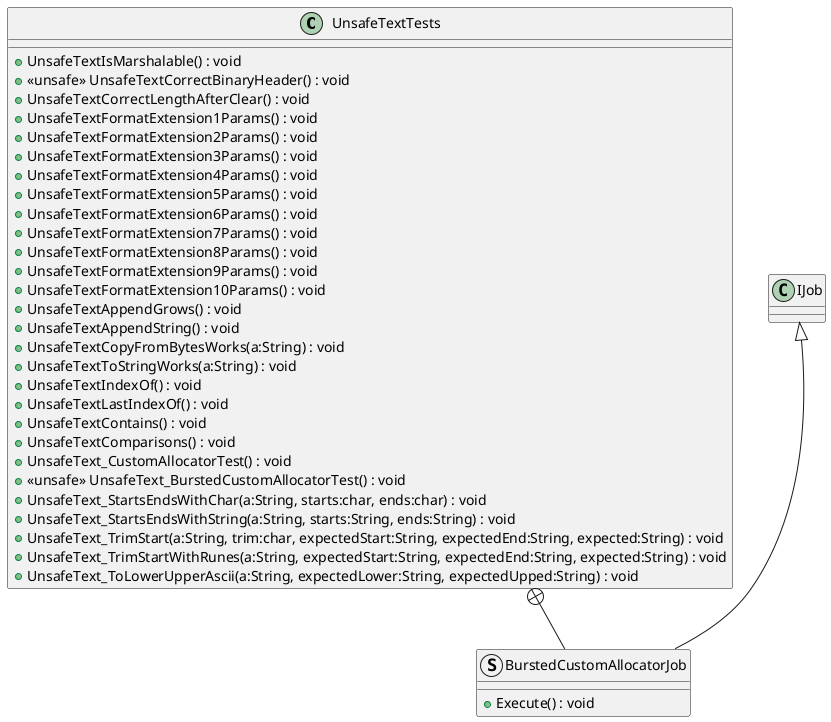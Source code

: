 @startuml
class UnsafeTextTests {
    + UnsafeTextIsMarshalable() : void
    + <<unsafe>> UnsafeTextCorrectBinaryHeader() : void
    + UnsafeTextCorrectLengthAfterClear() : void
    + UnsafeTextFormatExtension1Params() : void
    + UnsafeTextFormatExtension2Params() : void
    + UnsafeTextFormatExtension3Params() : void
    + UnsafeTextFormatExtension4Params() : void
    + UnsafeTextFormatExtension5Params() : void
    + UnsafeTextFormatExtension6Params() : void
    + UnsafeTextFormatExtension7Params() : void
    + UnsafeTextFormatExtension8Params() : void
    + UnsafeTextFormatExtension9Params() : void
    + UnsafeTextFormatExtension10Params() : void
    + UnsafeTextAppendGrows() : void
    + UnsafeTextAppendString() : void
    + UnsafeTextCopyFromBytesWorks(a:String) : void
    + UnsafeTextToStringWorks(a:String) : void
    + UnsafeTextIndexOf() : void
    + UnsafeTextLastIndexOf() : void
    + UnsafeTextContains() : void
    + UnsafeTextComparisons() : void
    + UnsafeText_CustomAllocatorTest() : void
    + <<unsafe>> UnsafeText_BurstedCustomAllocatorTest() : void
    + UnsafeText_StartsEndsWithChar(a:String, starts:char, ends:char) : void
    + UnsafeText_StartsEndsWithString(a:String, starts:String, ends:String) : void
    + UnsafeText_TrimStart(a:String, trim:char, expectedStart:String, expectedEnd:String, expected:String) : void
    + UnsafeText_TrimStartWithRunes(a:String, expectedStart:String, expectedEnd:String, expected:String) : void
    + UnsafeText_ToLowerUpperAscii(a:String, expectedLower:String, expectedUpped:String) : void
}
struct BurstedCustomAllocatorJob {
    + Execute() : void
}
UnsafeTextTests +-- BurstedCustomAllocatorJob
IJob <|-- BurstedCustomAllocatorJob
@enduml
